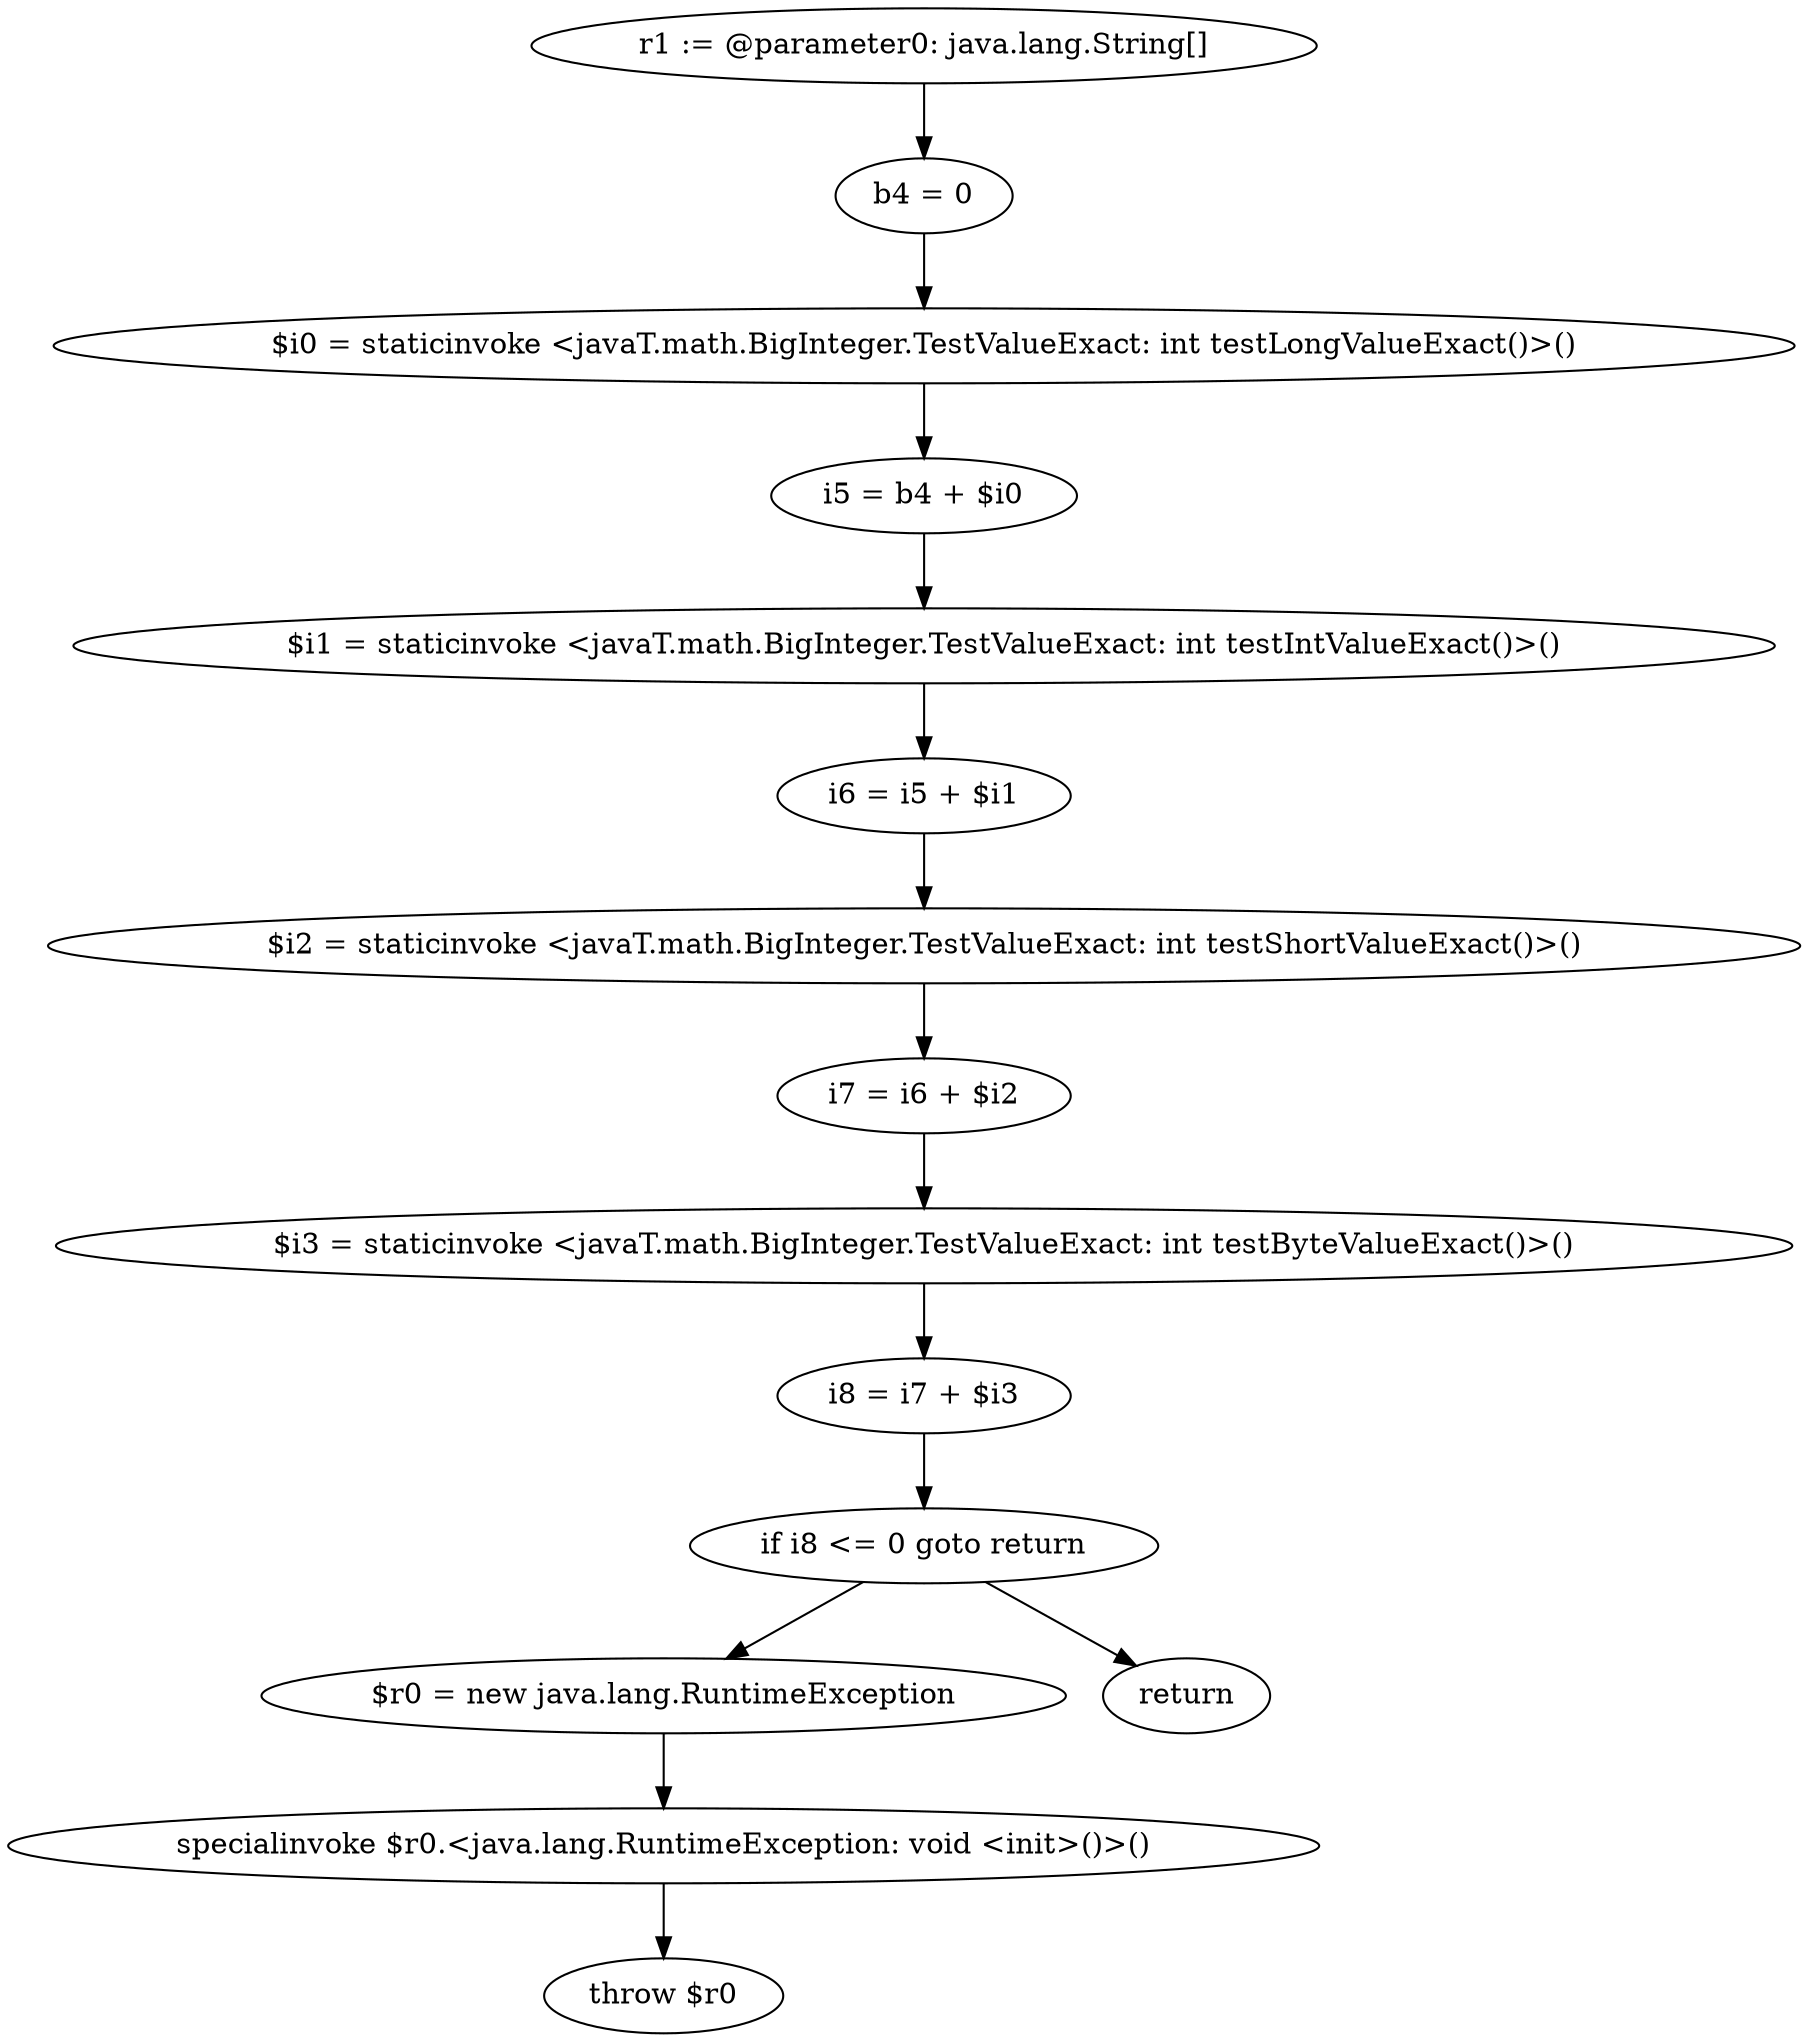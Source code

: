 digraph "unitGraph" {
    "r1 := @parameter0: java.lang.String[]"
    "b4 = 0"
    "$i0 = staticinvoke <javaT.math.BigInteger.TestValueExact: int testLongValueExact()>()"
    "i5 = b4 + $i0"
    "$i1 = staticinvoke <javaT.math.BigInteger.TestValueExact: int testIntValueExact()>()"
    "i6 = i5 + $i1"
    "$i2 = staticinvoke <javaT.math.BigInteger.TestValueExact: int testShortValueExact()>()"
    "i7 = i6 + $i2"
    "$i3 = staticinvoke <javaT.math.BigInteger.TestValueExact: int testByteValueExact()>()"
    "i8 = i7 + $i3"
    "if i8 <= 0 goto return"
    "$r0 = new java.lang.RuntimeException"
    "specialinvoke $r0.<java.lang.RuntimeException: void <init>()>()"
    "throw $r0"
    "return"
    "r1 := @parameter0: java.lang.String[]"->"b4 = 0";
    "b4 = 0"->"$i0 = staticinvoke <javaT.math.BigInteger.TestValueExact: int testLongValueExact()>()";
    "$i0 = staticinvoke <javaT.math.BigInteger.TestValueExact: int testLongValueExact()>()"->"i5 = b4 + $i0";
    "i5 = b4 + $i0"->"$i1 = staticinvoke <javaT.math.BigInteger.TestValueExact: int testIntValueExact()>()";
    "$i1 = staticinvoke <javaT.math.BigInteger.TestValueExact: int testIntValueExact()>()"->"i6 = i5 + $i1";
    "i6 = i5 + $i1"->"$i2 = staticinvoke <javaT.math.BigInteger.TestValueExact: int testShortValueExact()>()";
    "$i2 = staticinvoke <javaT.math.BigInteger.TestValueExact: int testShortValueExact()>()"->"i7 = i6 + $i2";
    "i7 = i6 + $i2"->"$i3 = staticinvoke <javaT.math.BigInteger.TestValueExact: int testByteValueExact()>()";
    "$i3 = staticinvoke <javaT.math.BigInteger.TestValueExact: int testByteValueExact()>()"->"i8 = i7 + $i3";
    "i8 = i7 + $i3"->"if i8 <= 0 goto return";
    "if i8 <= 0 goto return"->"$r0 = new java.lang.RuntimeException";
    "if i8 <= 0 goto return"->"return";
    "$r0 = new java.lang.RuntimeException"->"specialinvoke $r0.<java.lang.RuntimeException: void <init>()>()";
    "specialinvoke $r0.<java.lang.RuntimeException: void <init>()>()"->"throw $r0";
}
